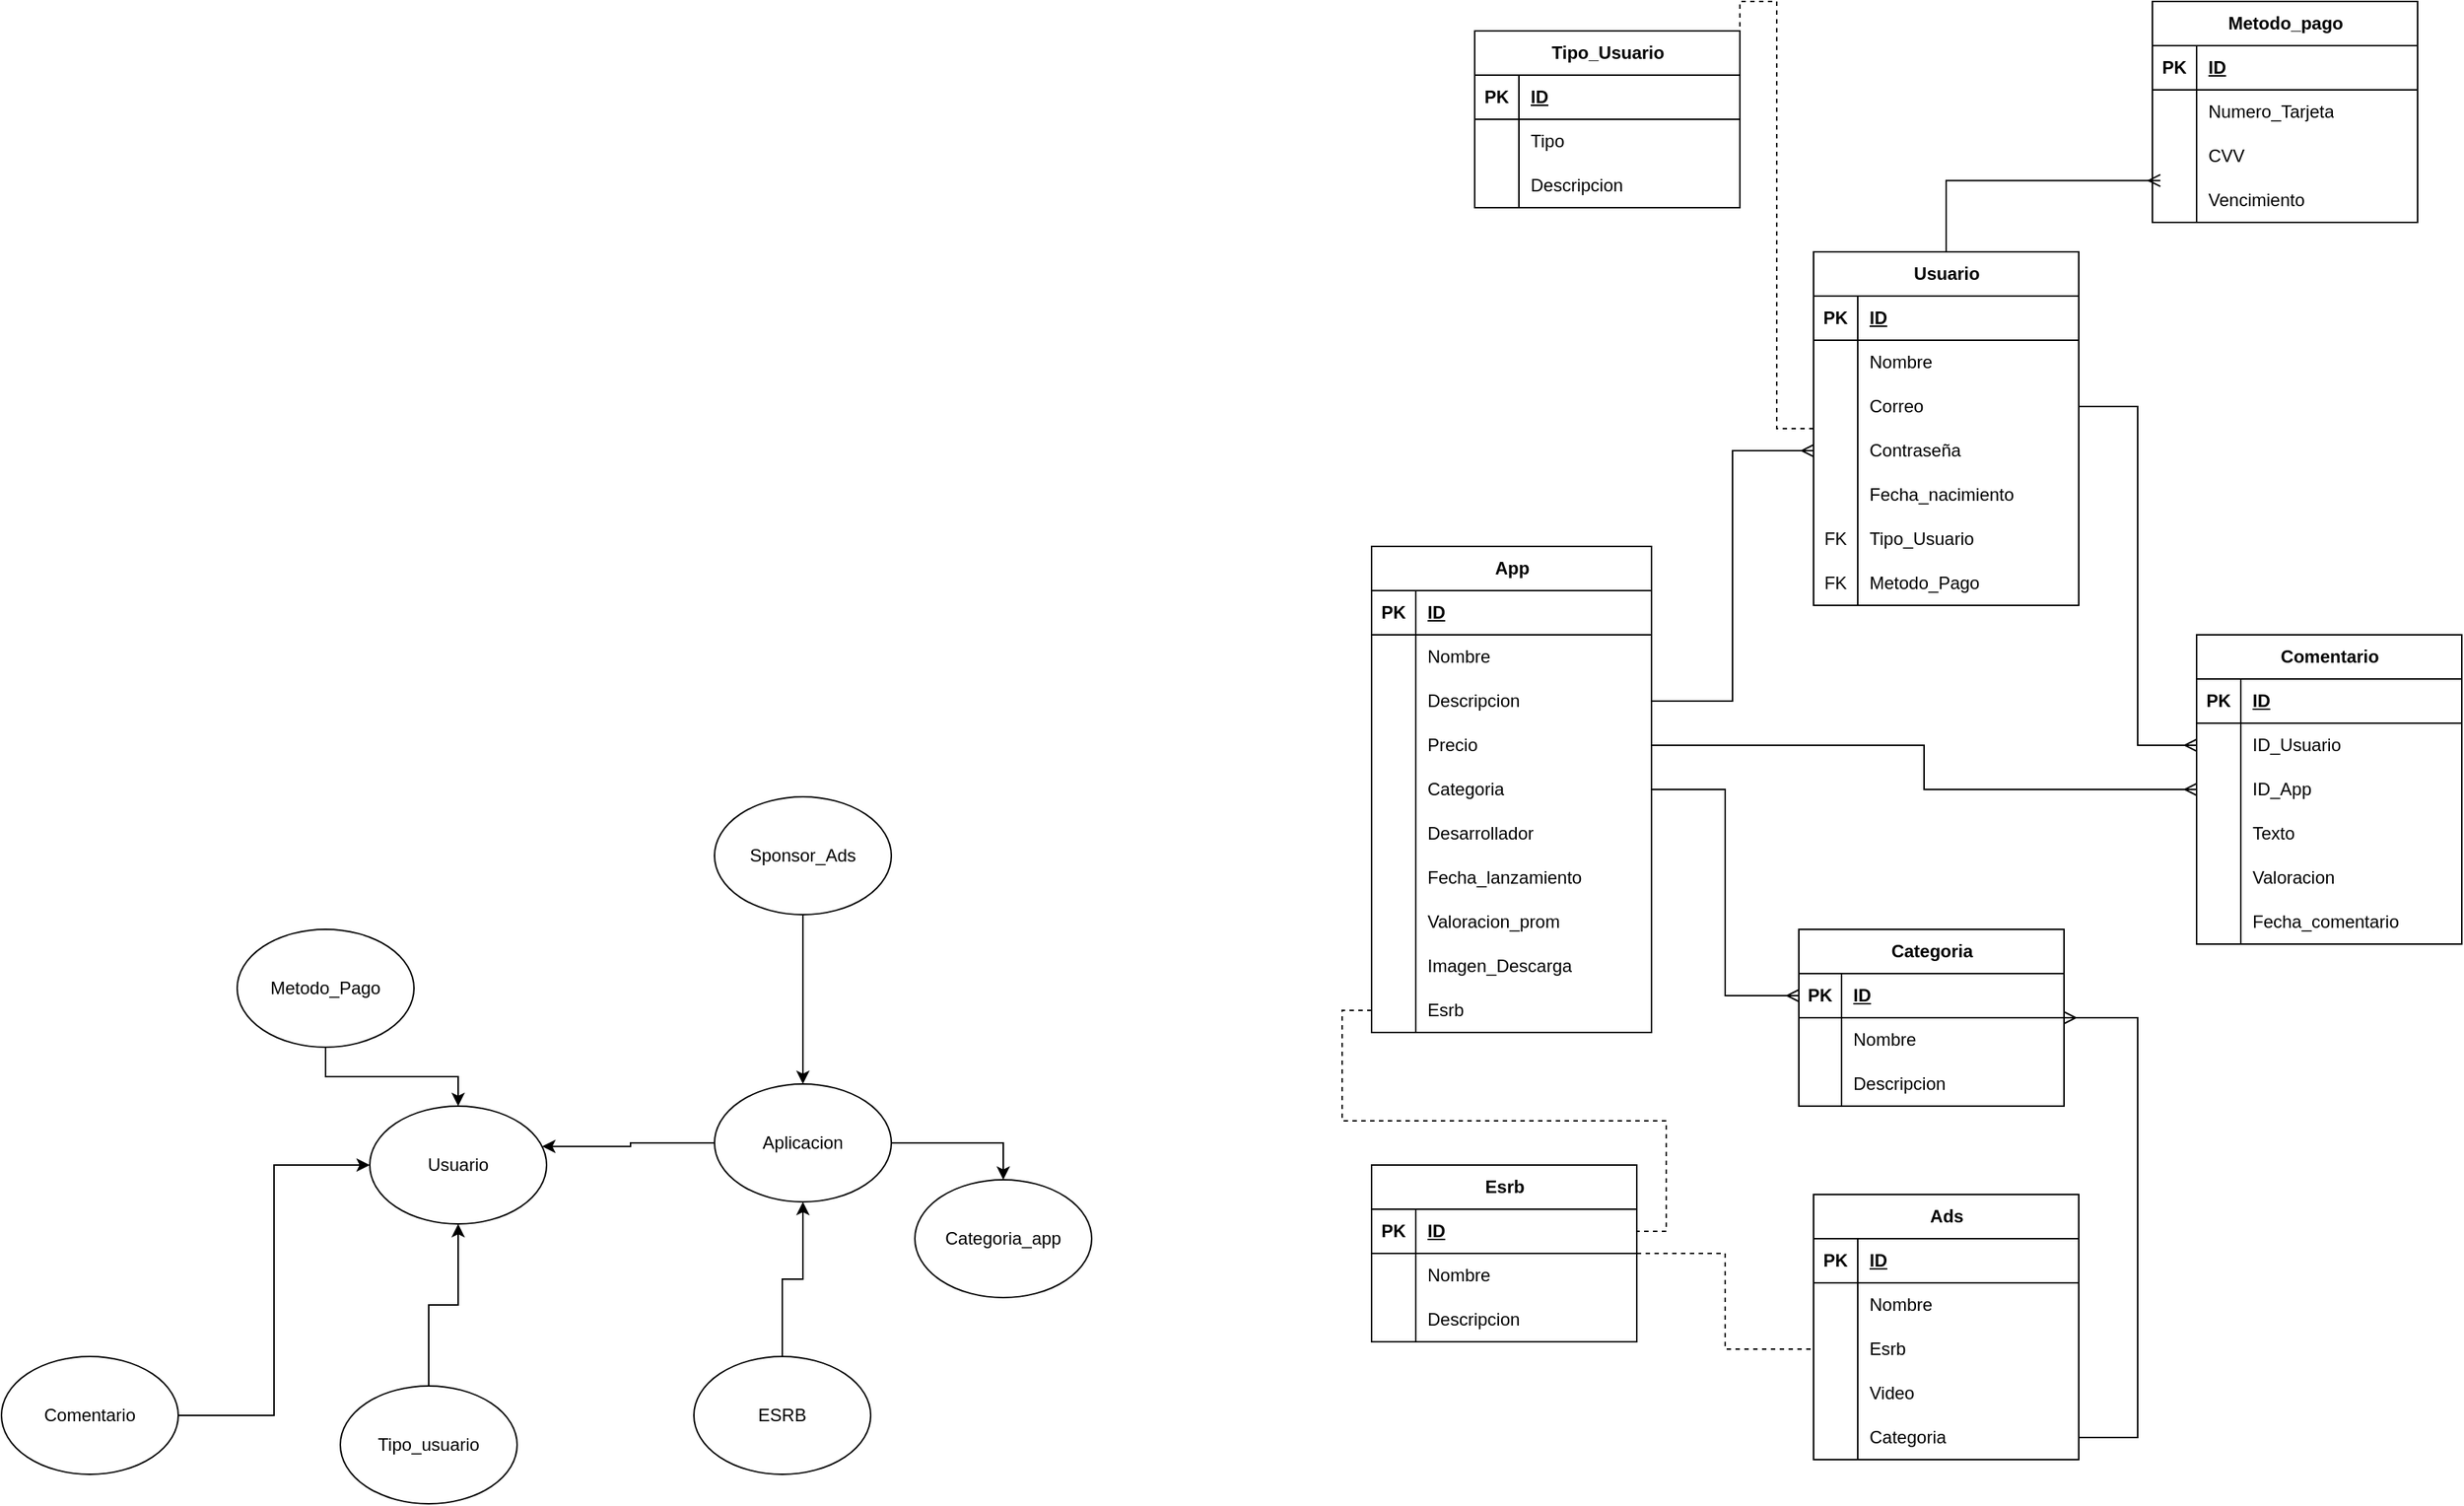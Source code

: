 <mxfile version="24.2.2" type="github">
  <diagram name="Página-1" id="3CISv_pW3vBZ53ylFXfm">
    <mxGraphModel dx="2098" dy="1953" grid="1" gridSize="10" guides="1" tooltips="1" connect="1" arrows="1" fold="1" page="1" pageScale="1" pageWidth="827" pageHeight="1169" math="0" shadow="0">
      <root>
        <mxCell id="0" />
        <mxCell id="1" parent="0" />
        <mxCell id="3oXP0uqj8dlofh8PmDxL-1" value="Usuario" style="ellipse;whiteSpace=wrap;html=1;" parent="1" vertex="1">
          <mxGeometry x="180" y="560" width="120" height="80" as="geometry" />
        </mxCell>
        <mxCell id="1IwitGlx_yX3qTcYp8Sl-269" style="edgeStyle=orthogonalEdgeStyle;rounded=0;orthogonalLoop=1;jettySize=auto;html=1;entryX=0.5;entryY=0;entryDx=0;entryDy=0;" edge="1" parent="1" source="3oXP0uqj8dlofh8PmDxL-2" target="3oXP0uqj8dlofh8PmDxL-4">
          <mxGeometry relative="1" as="geometry" />
        </mxCell>
        <mxCell id="3oXP0uqj8dlofh8PmDxL-2" value="Aplicacion" style="ellipse;whiteSpace=wrap;html=1;" parent="1" vertex="1">
          <mxGeometry x="414" y="545" width="120" height="80" as="geometry" />
        </mxCell>
        <mxCell id="3oXP0uqj8dlofh8PmDxL-4" value="Categoria_app" style="ellipse;whiteSpace=wrap;html=1;" parent="1" vertex="1">
          <mxGeometry x="550" y="610" width="120" height="80" as="geometry" />
        </mxCell>
        <mxCell id="1IwitGlx_yX3qTcYp8Sl-268" style="edgeStyle=orthogonalEdgeStyle;rounded=0;orthogonalLoop=1;jettySize=auto;html=1;entryX=0.5;entryY=1;entryDx=0;entryDy=0;" edge="1" parent="1" source="3oXP0uqj8dlofh8PmDxL-5" target="3oXP0uqj8dlofh8PmDxL-1">
          <mxGeometry relative="1" as="geometry" />
        </mxCell>
        <mxCell id="3oXP0uqj8dlofh8PmDxL-5" value="Tipo_usuario" style="ellipse;whiteSpace=wrap;html=1;" parent="1" vertex="1">
          <mxGeometry x="160" y="750" width="120" height="80" as="geometry" />
        </mxCell>
        <mxCell id="1IwitGlx_yX3qTcYp8Sl-272" style="edgeStyle=orthogonalEdgeStyle;rounded=0;orthogonalLoop=1;jettySize=auto;html=1;entryX=0;entryY=0.5;entryDx=0;entryDy=0;" edge="1" parent="1" source="3oXP0uqj8dlofh8PmDxL-6" target="3oXP0uqj8dlofh8PmDxL-1">
          <mxGeometry relative="1" as="geometry" />
        </mxCell>
        <mxCell id="3oXP0uqj8dlofh8PmDxL-6" value="Comentario" style="ellipse;whiteSpace=wrap;html=1;" parent="1" vertex="1">
          <mxGeometry x="-70" y="730" width="120" height="80" as="geometry" />
        </mxCell>
        <mxCell id="1IwitGlx_yX3qTcYp8Sl-271" style="edgeStyle=orthogonalEdgeStyle;rounded=0;orthogonalLoop=1;jettySize=auto;html=1;entryX=0.5;entryY=0;entryDx=0;entryDy=0;" edge="1" parent="1" source="3oXP0uqj8dlofh8PmDxL-7" target="3oXP0uqj8dlofh8PmDxL-1">
          <mxGeometry relative="1" as="geometry" />
        </mxCell>
        <mxCell id="3oXP0uqj8dlofh8PmDxL-7" value="Metodo_Pago" style="ellipse;whiteSpace=wrap;html=1;" parent="1" vertex="1">
          <mxGeometry x="90" y="440" width="120" height="80" as="geometry" />
        </mxCell>
        <mxCell id="1IwitGlx_yX3qTcYp8Sl-273" style="edgeStyle=orthogonalEdgeStyle;rounded=0;orthogonalLoop=1;jettySize=auto;html=1;" edge="1" parent="1" source="3oXP0uqj8dlofh8PmDxL-8" target="3oXP0uqj8dlofh8PmDxL-2">
          <mxGeometry relative="1" as="geometry" />
        </mxCell>
        <mxCell id="3oXP0uqj8dlofh8PmDxL-8" value="ESRB" style="ellipse;whiteSpace=wrap;html=1;" parent="1" vertex="1">
          <mxGeometry x="400" y="730" width="120" height="80" as="geometry" />
        </mxCell>
        <mxCell id="1IwitGlx_yX3qTcYp8Sl-274" style="edgeStyle=orthogonalEdgeStyle;rounded=0;orthogonalLoop=1;jettySize=auto;html=1;entryX=0.5;entryY=0;entryDx=0;entryDy=0;" edge="1" parent="1" source="3oXP0uqj8dlofh8PmDxL-10" target="3oXP0uqj8dlofh8PmDxL-2">
          <mxGeometry relative="1" as="geometry" />
        </mxCell>
        <mxCell id="3oXP0uqj8dlofh8PmDxL-10" value="Sponsor_Ads" style="ellipse;whiteSpace=wrap;html=1;" parent="1" vertex="1">
          <mxGeometry x="414" y="350" width="120" height="80" as="geometry" />
        </mxCell>
        <mxCell id="1IwitGlx_yX3qTcYp8Sl-128" value="App" style="shape=table;startSize=30;container=1;collapsible=1;childLayout=tableLayout;fixedRows=1;rowLines=0;fontStyle=1;align=center;resizeLast=1;html=1;" vertex="1" parent="1">
          <mxGeometry x="860" y="180" width="190" height="330" as="geometry" />
        </mxCell>
        <mxCell id="1IwitGlx_yX3qTcYp8Sl-129" value="" style="shape=tableRow;horizontal=0;startSize=0;swimlaneHead=0;swimlaneBody=0;fillColor=none;collapsible=0;dropTarget=0;points=[[0,0.5],[1,0.5]];portConstraint=eastwest;top=0;left=0;right=0;bottom=1;" vertex="1" parent="1IwitGlx_yX3qTcYp8Sl-128">
          <mxGeometry y="30" width="190" height="30" as="geometry" />
        </mxCell>
        <mxCell id="1IwitGlx_yX3qTcYp8Sl-130" value="PK" style="shape=partialRectangle;connectable=0;fillColor=none;top=0;left=0;bottom=0;right=0;fontStyle=1;overflow=hidden;whiteSpace=wrap;html=1;" vertex="1" parent="1IwitGlx_yX3qTcYp8Sl-129">
          <mxGeometry width="30" height="30" as="geometry">
            <mxRectangle width="30" height="30" as="alternateBounds" />
          </mxGeometry>
        </mxCell>
        <mxCell id="1IwitGlx_yX3qTcYp8Sl-131" value="ID" style="shape=partialRectangle;connectable=0;fillColor=none;top=0;left=0;bottom=0;right=0;align=left;spacingLeft=6;fontStyle=5;overflow=hidden;whiteSpace=wrap;html=1;" vertex="1" parent="1IwitGlx_yX3qTcYp8Sl-129">
          <mxGeometry x="30" width="160" height="30" as="geometry">
            <mxRectangle width="160" height="30" as="alternateBounds" />
          </mxGeometry>
        </mxCell>
        <mxCell id="1IwitGlx_yX3qTcYp8Sl-132" value="" style="shape=tableRow;horizontal=0;startSize=0;swimlaneHead=0;swimlaneBody=0;fillColor=none;collapsible=0;dropTarget=0;points=[[0,0.5],[1,0.5]];portConstraint=eastwest;top=0;left=0;right=0;bottom=0;" vertex="1" parent="1IwitGlx_yX3qTcYp8Sl-128">
          <mxGeometry y="60" width="190" height="30" as="geometry" />
        </mxCell>
        <mxCell id="1IwitGlx_yX3qTcYp8Sl-133" value="" style="shape=partialRectangle;connectable=0;fillColor=none;top=0;left=0;bottom=0;right=0;editable=1;overflow=hidden;whiteSpace=wrap;html=1;" vertex="1" parent="1IwitGlx_yX3qTcYp8Sl-132">
          <mxGeometry width="30" height="30" as="geometry">
            <mxRectangle width="30" height="30" as="alternateBounds" />
          </mxGeometry>
        </mxCell>
        <mxCell id="1IwitGlx_yX3qTcYp8Sl-134" value="Nombre" style="shape=partialRectangle;connectable=0;fillColor=none;top=0;left=0;bottom=0;right=0;align=left;spacingLeft=6;overflow=hidden;whiteSpace=wrap;html=1;" vertex="1" parent="1IwitGlx_yX3qTcYp8Sl-132">
          <mxGeometry x="30" width="160" height="30" as="geometry">
            <mxRectangle width="160" height="30" as="alternateBounds" />
          </mxGeometry>
        </mxCell>
        <mxCell id="1IwitGlx_yX3qTcYp8Sl-135" value="" style="shape=tableRow;horizontal=0;startSize=0;swimlaneHead=0;swimlaneBody=0;fillColor=none;collapsible=0;dropTarget=0;points=[[0,0.5],[1,0.5]];portConstraint=eastwest;top=0;left=0;right=0;bottom=0;" vertex="1" parent="1IwitGlx_yX3qTcYp8Sl-128">
          <mxGeometry y="90" width="190" height="30" as="geometry" />
        </mxCell>
        <mxCell id="1IwitGlx_yX3qTcYp8Sl-136" value="" style="shape=partialRectangle;connectable=0;fillColor=none;top=0;left=0;bottom=0;right=0;editable=1;overflow=hidden;whiteSpace=wrap;html=1;" vertex="1" parent="1IwitGlx_yX3qTcYp8Sl-135">
          <mxGeometry width="30" height="30" as="geometry">
            <mxRectangle width="30" height="30" as="alternateBounds" />
          </mxGeometry>
        </mxCell>
        <mxCell id="1IwitGlx_yX3qTcYp8Sl-137" value="Descripcion" style="shape=partialRectangle;connectable=0;fillColor=none;top=0;left=0;bottom=0;right=0;align=left;spacingLeft=6;overflow=hidden;whiteSpace=wrap;html=1;" vertex="1" parent="1IwitGlx_yX3qTcYp8Sl-135">
          <mxGeometry x="30" width="160" height="30" as="geometry">
            <mxRectangle width="160" height="30" as="alternateBounds" />
          </mxGeometry>
        </mxCell>
        <mxCell id="1IwitGlx_yX3qTcYp8Sl-138" value="" style="shape=tableRow;horizontal=0;startSize=0;swimlaneHead=0;swimlaneBody=0;fillColor=none;collapsible=0;dropTarget=0;points=[[0,0.5],[1,0.5]];portConstraint=eastwest;top=0;left=0;right=0;bottom=0;" vertex="1" parent="1IwitGlx_yX3qTcYp8Sl-128">
          <mxGeometry y="120" width="190" height="30" as="geometry" />
        </mxCell>
        <mxCell id="1IwitGlx_yX3qTcYp8Sl-139" value="" style="shape=partialRectangle;connectable=0;fillColor=none;top=0;left=0;bottom=0;right=0;editable=1;overflow=hidden;whiteSpace=wrap;html=1;" vertex="1" parent="1IwitGlx_yX3qTcYp8Sl-138">
          <mxGeometry width="30" height="30" as="geometry">
            <mxRectangle width="30" height="30" as="alternateBounds" />
          </mxGeometry>
        </mxCell>
        <mxCell id="1IwitGlx_yX3qTcYp8Sl-140" value="Precio" style="shape=partialRectangle;connectable=0;fillColor=none;top=0;left=0;bottom=0;right=0;align=left;spacingLeft=6;overflow=hidden;whiteSpace=wrap;html=1;" vertex="1" parent="1IwitGlx_yX3qTcYp8Sl-138">
          <mxGeometry x="30" width="160" height="30" as="geometry">
            <mxRectangle width="160" height="30" as="alternateBounds" />
          </mxGeometry>
        </mxCell>
        <mxCell id="1IwitGlx_yX3qTcYp8Sl-141" style="shape=tableRow;horizontal=0;startSize=0;swimlaneHead=0;swimlaneBody=0;fillColor=none;collapsible=0;dropTarget=0;points=[[0,0.5],[1,0.5]];portConstraint=eastwest;top=0;left=0;right=0;bottom=0;" vertex="1" parent="1IwitGlx_yX3qTcYp8Sl-128">
          <mxGeometry y="150" width="190" height="30" as="geometry" />
        </mxCell>
        <mxCell id="1IwitGlx_yX3qTcYp8Sl-142" style="shape=partialRectangle;connectable=0;fillColor=none;top=0;left=0;bottom=0;right=0;editable=1;overflow=hidden;whiteSpace=wrap;html=1;" vertex="1" parent="1IwitGlx_yX3qTcYp8Sl-141">
          <mxGeometry width="30" height="30" as="geometry">
            <mxRectangle width="30" height="30" as="alternateBounds" />
          </mxGeometry>
        </mxCell>
        <mxCell id="1IwitGlx_yX3qTcYp8Sl-143" value="Categoria" style="shape=partialRectangle;connectable=0;fillColor=none;top=0;left=0;bottom=0;right=0;align=left;spacingLeft=6;overflow=hidden;whiteSpace=wrap;html=1;" vertex="1" parent="1IwitGlx_yX3qTcYp8Sl-141">
          <mxGeometry x="30" width="160" height="30" as="geometry">
            <mxRectangle width="160" height="30" as="alternateBounds" />
          </mxGeometry>
        </mxCell>
        <mxCell id="1IwitGlx_yX3qTcYp8Sl-144" style="shape=tableRow;horizontal=0;startSize=0;swimlaneHead=0;swimlaneBody=0;fillColor=none;collapsible=0;dropTarget=0;points=[[0,0.5],[1,0.5]];portConstraint=eastwest;top=0;left=0;right=0;bottom=0;" vertex="1" parent="1IwitGlx_yX3qTcYp8Sl-128">
          <mxGeometry y="180" width="190" height="30" as="geometry" />
        </mxCell>
        <mxCell id="1IwitGlx_yX3qTcYp8Sl-145" style="shape=partialRectangle;connectable=0;fillColor=none;top=0;left=0;bottom=0;right=0;editable=1;overflow=hidden;whiteSpace=wrap;html=1;" vertex="1" parent="1IwitGlx_yX3qTcYp8Sl-144">
          <mxGeometry width="30" height="30" as="geometry">
            <mxRectangle width="30" height="30" as="alternateBounds" />
          </mxGeometry>
        </mxCell>
        <mxCell id="1IwitGlx_yX3qTcYp8Sl-146" value="Desarrollador" style="shape=partialRectangle;connectable=0;fillColor=none;top=0;left=0;bottom=0;right=0;align=left;spacingLeft=6;overflow=hidden;whiteSpace=wrap;html=1;" vertex="1" parent="1IwitGlx_yX3qTcYp8Sl-144">
          <mxGeometry x="30" width="160" height="30" as="geometry">
            <mxRectangle width="160" height="30" as="alternateBounds" />
          </mxGeometry>
        </mxCell>
        <mxCell id="1IwitGlx_yX3qTcYp8Sl-147" style="shape=tableRow;horizontal=0;startSize=0;swimlaneHead=0;swimlaneBody=0;fillColor=none;collapsible=0;dropTarget=0;points=[[0,0.5],[1,0.5]];portConstraint=eastwest;top=0;left=0;right=0;bottom=0;" vertex="1" parent="1IwitGlx_yX3qTcYp8Sl-128">
          <mxGeometry y="210" width="190" height="30" as="geometry" />
        </mxCell>
        <mxCell id="1IwitGlx_yX3qTcYp8Sl-148" style="shape=partialRectangle;connectable=0;fillColor=none;top=0;left=0;bottom=0;right=0;editable=1;overflow=hidden;whiteSpace=wrap;html=1;" vertex="1" parent="1IwitGlx_yX3qTcYp8Sl-147">
          <mxGeometry width="30" height="30" as="geometry">
            <mxRectangle width="30" height="30" as="alternateBounds" />
          </mxGeometry>
        </mxCell>
        <mxCell id="1IwitGlx_yX3qTcYp8Sl-149" value="Fecha_lanzamiento" style="shape=partialRectangle;connectable=0;fillColor=none;top=0;left=0;bottom=0;right=0;align=left;spacingLeft=6;overflow=hidden;whiteSpace=wrap;html=1;" vertex="1" parent="1IwitGlx_yX3qTcYp8Sl-147">
          <mxGeometry x="30" width="160" height="30" as="geometry">
            <mxRectangle width="160" height="30" as="alternateBounds" />
          </mxGeometry>
        </mxCell>
        <mxCell id="1IwitGlx_yX3qTcYp8Sl-150" style="shape=tableRow;horizontal=0;startSize=0;swimlaneHead=0;swimlaneBody=0;fillColor=none;collapsible=0;dropTarget=0;points=[[0,0.5],[1,0.5]];portConstraint=eastwest;top=0;left=0;right=0;bottom=0;" vertex="1" parent="1IwitGlx_yX3qTcYp8Sl-128">
          <mxGeometry y="240" width="190" height="30" as="geometry" />
        </mxCell>
        <mxCell id="1IwitGlx_yX3qTcYp8Sl-151" style="shape=partialRectangle;connectable=0;fillColor=none;top=0;left=0;bottom=0;right=0;editable=1;overflow=hidden;whiteSpace=wrap;html=1;" vertex="1" parent="1IwitGlx_yX3qTcYp8Sl-150">
          <mxGeometry width="30" height="30" as="geometry">
            <mxRectangle width="30" height="30" as="alternateBounds" />
          </mxGeometry>
        </mxCell>
        <mxCell id="1IwitGlx_yX3qTcYp8Sl-152" value="Valoracion_prom" style="shape=partialRectangle;connectable=0;fillColor=none;top=0;left=0;bottom=0;right=0;align=left;spacingLeft=6;overflow=hidden;whiteSpace=wrap;html=1;" vertex="1" parent="1IwitGlx_yX3qTcYp8Sl-150">
          <mxGeometry x="30" width="160" height="30" as="geometry">
            <mxRectangle width="160" height="30" as="alternateBounds" />
          </mxGeometry>
        </mxCell>
        <mxCell id="1IwitGlx_yX3qTcYp8Sl-153" style="shape=tableRow;horizontal=0;startSize=0;swimlaneHead=0;swimlaneBody=0;fillColor=none;collapsible=0;dropTarget=0;points=[[0,0.5],[1,0.5]];portConstraint=eastwest;top=0;left=0;right=0;bottom=0;" vertex="1" parent="1IwitGlx_yX3qTcYp8Sl-128">
          <mxGeometry y="270" width="190" height="30" as="geometry" />
        </mxCell>
        <mxCell id="1IwitGlx_yX3qTcYp8Sl-154" style="shape=partialRectangle;connectable=0;fillColor=none;top=0;left=0;bottom=0;right=0;editable=1;overflow=hidden;whiteSpace=wrap;html=1;" vertex="1" parent="1IwitGlx_yX3qTcYp8Sl-153">
          <mxGeometry width="30" height="30" as="geometry">
            <mxRectangle width="30" height="30" as="alternateBounds" />
          </mxGeometry>
        </mxCell>
        <mxCell id="1IwitGlx_yX3qTcYp8Sl-155" value="Imagen_Descarga" style="shape=partialRectangle;connectable=0;fillColor=none;top=0;left=0;bottom=0;right=0;align=left;spacingLeft=6;overflow=hidden;whiteSpace=wrap;html=1;" vertex="1" parent="1IwitGlx_yX3qTcYp8Sl-153">
          <mxGeometry x="30" width="160" height="30" as="geometry">
            <mxRectangle width="160" height="30" as="alternateBounds" />
          </mxGeometry>
        </mxCell>
        <mxCell id="1IwitGlx_yX3qTcYp8Sl-156" style="shape=tableRow;horizontal=0;startSize=0;swimlaneHead=0;swimlaneBody=0;fillColor=none;collapsible=0;dropTarget=0;points=[[0,0.5],[1,0.5]];portConstraint=eastwest;top=0;left=0;right=0;bottom=0;" vertex="1" parent="1IwitGlx_yX3qTcYp8Sl-128">
          <mxGeometry y="300" width="190" height="30" as="geometry" />
        </mxCell>
        <mxCell id="1IwitGlx_yX3qTcYp8Sl-157" style="shape=partialRectangle;connectable=0;fillColor=none;top=0;left=0;bottom=0;right=0;editable=1;overflow=hidden;whiteSpace=wrap;html=1;" vertex="1" parent="1IwitGlx_yX3qTcYp8Sl-156">
          <mxGeometry width="30" height="30" as="geometry">
            <mxRectangle width="30" height="30" as="alternateBounds" />
          </mxGeometry>
        </mxCell>
        <mxCell id="1IwitGlx_yX3qTcYp8Sl-158" value="Esrb" style="shape=partialRectangle;connectable=0;fillColor=none;top=0;left=0;bottom=0;right=0;align=left;spacingLeft=6;overflow=hidden;whiteSpace=wrap;html=1;" vertex="1" parent="1IwitGlx_yX3qTcYp8Sl-156">
          <mxGeometry x="30" width="160" height="30" as="geometry">
            <mxRectangle width="160" height="30" as="alternateBounds" />
          </mxGeometry>
        </mxCell>
        <mxCell id="1IwitGlx_yX3qTcYp8Sl-159" style="edgeStyle=orthogonalEdgeStyle;rounded=0;orthogonalLoop=1;jettySize=auto;html=1;entryX=1;entryY=0;entryDx=0;entryDy=0;endArrow=none;endFill=0;dashed=1;" edge="1" parent="1" source="1IwitGlx_yX3qTcYp8Sl-160" target="1IwitGlx_yX3qTcYp8Sl-236">
          <mxGeometry relative="1" as="geometry" />
        </mxCell>
        <mxCell id="1IwitGlx_yX3qTcYp8Sl-160" value="Usuario" style="shape=table;startSize=30;container=1;collapsible=1;childLayout=tableLayout;fixedRows=1;rowLines=0;fontStyle=1;align=center;resizeLast=1;html=1;" vertex="1" parent="1">
          <mxGeometry x="1160" y="-20" width="180" height="240" as="geometry" />
        </mxCell>
        <mxCell id="1IwitGlx_yX3qTcYp8Sl-161" value="" style="shape=tableRow;horizontal=0;startSize=0;swimlaneHead=0;swimlaneBody=0;fillColor=none;collapsible=0;dropTarget=0;points=[[0,0.5],[1,0.5]];portConstraint=eastwest;top=0;left=0;right=0;bottom=1;" vertex="1" parent="1IwitGlx_yX3qTcYp8Sl-160">
          <mxGeometry y="30" width="180" height="30" as="geometry" />
        </mxCell>
        <mxCell id="1IwitGlx_yX3qTcYp8Sl-162" value="PK" style="shape=partialRectangle;connectable=0;fillColor=none;top=0;left=0;bottom=0;right=0;fontStyle=1;overflow=hidden;whiteSpace=wrap;html=1;" vertex="1" parent="1IwitGlx_yX3qTcYp8Sl-161">
          <mxGeometry width="30" height="30" as="geometry">
            <mxRectangle width="30" height="30" as="alternateBounds" />
          </mxGeometry>
        </mxCell>
        <mxCell id="1IwitGlx_yX3qTcYp8Sl-163" value="ID" style="shape=partialRectangle;connectable=0;fillColor=none;top=0;left=0;bottom=0;right=0;align=left;spacingLeft=6;fontStyle=5;overflow=hidden;whiteSpace=wrap;html=1;" vertex="1" parent="1IwitGlx_yX3qTcYp8Sl-161">
          <mxGeometry x="30" width="150" height="30" as="geometry">
            <mxRectangle width="150" height="30" as="alternateBounds" />
          </mxGeometry>
        </mxCell>
        <mxCell id="1IwitGlx_yX3qTcYp8Sl-164" value="" style="shape=tableRow;horizontal=0;startSize=0;swimlaneHead=0;swimlaneBody=0;fillColor=none;collapsible=0;dropTarget=0;points=[[0,0.5],[1,0.5]];portConstraint=eastwest;top=0;left=0;right=0;bottom=0;" vertex="1" parent="1IwitGlx_yX3qTcYp8Sl-160">
          <mxGeometry y="60" width="180" height="30" as="geometry" />
        </mxCell>
        <mxCell id="1IwitGlx_yX3qTcYp8Sl-165" value="" style="shape=partialRectangle;connectable=0;fillColor=none;top=0;left=0;bottom=0;right=0;editable=1;overflow=hidden;whiteSpace=wrap;html=1;" vertex="1" parent="1IwitGlx_yX3qTcYp8Sl-164">
          <mxGeometry width="30" height="30" as="geometry">
            <mxRectangle width="30" height="30" as="alternateBounds" />
          </mxGeometry>
        </mxCell>
        <mxCell id="1IwitGlx_yX3qTcYp8Sl-166" value="Nombre" style="shape=partialRectangle;connectable=0;fillColor=none;top=0;left=0;bottom=0;right=0;align=left;spacingLeft=6;overflow=hidden;whiteSpace=wrap;html=1;" vertex="1" parent="1IwitGlx_yX3qTcYp8Sl-164">
          <mxGeometry x="30" width="150" height="30" as="geometry">
            <mxRectangle width="150" height="30" as="alternateBounds" />
          </mxGeometry>
        </mxCell>
        <mxCell id="1IwitGlx_yX3qTcYp8Sl-167" value="" style="shape=tableRow;horizontal=0;startSize=0;swimlaneHead=0;swimlaneBody=0;fillColor=none;collapsible=0;dropTarget=0;points=[[0,0.5],[1,0.5]];portConstraint=eastwest;top=0;left=0;right=0;bottom=0;" vertex="1" parent="1IwitGlx_yX3qTcYp8Sl-160">
          <mxGeometry y="90" width="180" height="30" as="geometry" />
        </mxCell>
        <mxCell id="1IwitGlx_yX3qTcYp8Sl-168" value="" style="shape=partialRectangle;connectable=0;fillColor=none;top=0;left=0;bottom=0;right=0;editable=1;overflow=hidden;whiteSpace=wrap;html=1;" vertex="1" parent="1IwitGlx_yX3qTcYp8Sl-167">
          <mxGeometry width="30" height="30" as="geometry">
            <mxRectangle width="30" height="30" as="alternateBounds" />
          </mxGeometry>
        </mxCell>
        <mxCell id="1IwitGlx_yX3qTcYp8Sl-169" value="Correo" style="shape=partialRectangle;connectable=0;fillColor=none;top=0;left=0;bottom=0;right=0;align=left;spacingLeft=6;overflow=hidden;whiteSpace=wrap;html=1;" vertex="1" parent="1IwitGlx_yX3qTcYp8Sl-167">
          <mxGeometry x="30" width="150" height="30" as="geometry">
            <mxRectangle width="150" height="30" as="alternateBounds" />
          </mxGeometry>
        </mxCell>
        <mxCell id="1IwitGlx_yX3qTcYp8Sl-170" value="" style="shape=tableRow;horizontal=0;startSize=0;swimlaneHead=0;swimlaneBody=0;fillColor=none;collapsible=0;dropTarget=0;points=[[0,0.5],[1,0.5]];portConstraint=eastwest;top=0;left=0;right=0;bottom=0;" vertex="1" parent="1IwitGlx_yX3qTcYp8Sl-160">
          <mxGeometry y="120" width="180" height="30" as="geometry" />
        </mxCell>
        <mxCell id="1IwitGlx_yX3qTcYp8Sl-171" value="" style="shape=partialRectangle;connectable=0;fillColor=none;top=0;left=0;bottom=0;right=0;editable=1;overflow=hidden;whiteSpace=wrap;html=1;" vertex="1" parent="1IwitGlx_yX3qTcYp8Sl-170">
          <mxGeometry width="30" height="30" as="geometry">
            <mxRectangle width="30" height="30" as="alternateBounds" />
          </mxGeometry>
        </mxCell>
        <mxCell id="1IwitGlx_yX3qTcYp8Sl-172" value="Contraseña" style="shape=partialRectangle;connectable=0;fillColor=none;top=0;left=0;bottom=0;right=0;align=left;spacingLeft=6;overflow=hidden;whiteSpace=wrap;html=1;" vertex="1" parent="1IwitGlx_yX3qTcYp8Sl-170">
          <mxGeometry x="30" width="150" height="30" as="geometry">
            <mxRectangle width="150" height="30" as="alternateBounds" />
          </mxGeometry>
        </mxCell>
        <mxCell id="1IwitGlx_yX3qTcYp8Sl-173" style="shape=tableRow;horizontal=0;startSize=0;swimlaneHead=0;swimlaneBody=0;fillColor=none;collapsible=0;dropTarget=0;points=[[0,0.5],[1,0.5]];portConstraint=eastwest;top=0;left=0;right=0;bottom=0;" vertex="1" parent="1IwitGlx_yX3qTcYp8Sl-160">
          <mxGeometry y="150" width="180" height="30" as="geometry" />
        </mxCell>
        <mxCell id="1IwitGlx_yX3qTcYp8Sl-174" style="shape=partialRectangle;connectable=0;fillColor=none;top=0;left=0;bottom=0;right=0;editable=1;overflow=hidden;whiteSpace=wrap;html=1;" vertex="1" parent="1IwitGlx_yX3qTcYp8Sl-173">
          <mxGeometry width="30" height="30" as="geometry">
            <mxRectangle width="30" height="30" as="alternateBounds" />
          </mxGeometry>
        </mxCell>
        <mxCell id="1IwitGlx_yX3qTcYp8Sl-175" value="Fecha_nacimiento" style="shape=partialRectangle;connectable=0;fillColor=none;top=0;left=0;bottom=0;right=0;align=left;spacingLeft=6;overflow=hidden;whiteSpace=wrap;html=1;" vertex="1" parent="1IwitGlx_yX3qTcYp8Sl-173">
          <mxGeometry x="30" width="150" height="30" as="geometry">
            <mxRectangle width="150" height="30" as="alternateBounds" />
          </mxGeometry>
        </mxCell>
        <mxCell id="1IwitGlx_yX3qTcYp8Sl-176" style="shape=tableRow;horizontal=0;startSize=0;swimlaneHead=0;swimlaneBody=0;fillColor=none;collapsible=0;dropTarget=0;points=[[0,0.5],[1,0.5]];portConstraint=eastwest;top=0;left=0;right=0;bottom=0;" vertex="1" parent="1IwitGlx_yX3qTcYp8Sl-160">
          <mxGeometry y="180" width="180" height="30" as="geometry" />
        </mxCell>
        <mxCell id="1IwitGlx_yX3qTcYp8Sl-177" value="FK" style="shape=partialRectangle;connectable=0;fillColor=none;top=0;left=0;bottom=0;right=0;editable=1;overflow=hidden;whiteSpace=wrap;html=1;" vertex="1" parent="1IwitGlx_yX3qTcYp8Sl-176">
          <mxGeometry width="30" height="30" as="geometry">
            <mxRectangle width="30" height="30" as="alternateBounds" />
          </mxGeometry>
        </mxCell>
        <mxCell id="1IwitGlx_yX3qTcYp8Sl-178" value="Tipo_Usuario" style="shape=partialRectangle;connectable=0;fillColor=none;top=0;left=0;bottom=0;right=0;align=left;spacingLeft=6;overflow=hidden;whiteSpace=wrap;html=1;" vertex="1" parent="1IwitGlx_yX3qTcYp8Sl-176">
          <mxGeometry x="30" width="150" height="30" as="geometry">
            <mxRectangle width="150" height="30" as="alternateBounds" />
          </mxGeometry>
        </mxCell>
        <mxCell id="1IwitGlx_yX3qTcYp8Sl-179" style="shape=tableRow;horizontal=0;startSize=0;swimlaneHead=0;swimlaneBody=0;fillColor=none;collapsible=0;dropTarget=0;points=[[0,0.5],[1,0.5]];portConstraint=eastwest;top=0;left=0;right=0;bottom=0;" vertex="1" parent="1IwitGlx_yX3qTcYp8Sl-160">
          <mxGeometry y="210" width="180" height="30" as="geometry" />
        </mxCell>
        <mxCell id="1IwitGlx_yX3qTcYp8Sl-180" value="FK" style="shape=partialRectangle;connectable=0;fillColor=none;top=0;left=0;bottom=0;right=0;editable=1;overflow=hidden;whiteSpace=wrap;html=1;" vertex="1" parent="1IwitGlx_yX3qTcYp8Sl-179">
          <mxGeometry width="30" height="30" as="geometry">
            <mxRectangle width="30" height="30" as="alternateBounds" />
          </mxGeometry>
        </mxCell>
        <mxCell id="1IwitGlx_yX3qTcYp8Sl-181" value="Metodo_Pago" style="shape=partialRectangle;connectable=0;fillColor=none;top=0;left=0;bottom=0;right=0;align=left;spacingLeft=6;overflow=hidden;whiteSpace=wrap;html=1;" vertex="1" parent="1IwitGlx_yX3qTcYp8Sl-179">
          <mxGeometry x="30" width="150" height="30" as="geometry">
            <mxRectangle width="150" height="30" as="alternateBounds" />
          </mxGeometry>
        </mxCell>
        <mxCell id="1IwitGlx_yX3qTcYp8Sl-182" value="Comentario" style="shape=table;startSize=30;container=1;collapsible=1;childLayout=tableLayout;fixedRows=1;rowLines=0;fontStyle=1;align=center;resizeLast=1;html=1;" vertex="1" parent="1">
          <mxGeometry x="1420" y="240" width="180" height="210" as="geometry" />
        </mxCell>
        <mxCell id="1IwitGlx_yX3qTcYp8Sl-183" value="" style="shape=tableRow;horizontal=0;startSize=0;swimlaneHead=0;swimlaneBody=0;fillColor=none;collapsible=0;dropTarget=0;points=[[0,0.5],[1,0.5]];portConstraint=eastwest;top=0;left=0;right=0;bottom=1;" vertex="1" parent="1IwitGlx_yX3qTcYp8Sl-182">
          <mxGeometry y="30" width="180" height="30" as="geometry" />
        </mxCell>
        <mxCell id="1IwitGlx_yX3qTcYp8Sl-184" value="PK" style="shape=partialRectangle;connectable=0;fillColor=none;top=0;left=0;bottom=0;right=0;fontStyle=1;overflow=hidden;whiteSpace=wrap;html=1;" vertex="1" parent="1IwitGlx_yX3qTcYp8Sl-183">
          <mxGeometry width="30" height="30" as="geometry">
            <mxRectangle width="30" height="30" as="alternateBounds" />
          </mxGeometry>
        </mxCell>
        <mxCell id="1IwitGlx_yX3qTcYp8Sl-185" value="ID" style="shape=partialRectangle;connectable=0;fillColor=none;top=0;left=0;bottom=0;right=0;align=left;spacingLeft=6;fontStyle=5;overflow=hidden;whiteSpace=wrap;html=1;" vertex="1" parent="1IwitGlx_yX3qTcYp8Sl-183">
          <mxGeometry x="30" width="150" height="30" as="geometry">
            <mxRectangle width="150" height="30" as="alternateBounds" />
          </mxGeometry>
        </mxCell>
        <mxCell id="1IwitGlx_yX3qTcYp8Sl-186" value="" style="shape=tableRow;horizontal=0;startSize=0;swimlaneHead=0;swimlaneBody=0;fillColor=none;collapsible=0;dropTarget=0;points=[[0,0.5],[1,0.5]];portConstraint=eastwest;top=0;left=0;right=0;bottom=0;" vertex="1" parent="1IwitGlx_yX3qTcYp8Sl-182">
          <mxGeometry y="60" width="180" height="30" as="geometry" />
        </mxCell>
        <mxCell id="1IwitGlx_yX3qTcYp8Sl-187" value="" style="shape=partialRectangle;connectable=0;fillColor=none;top=0;left=0;bottom=0;right=0;editable=1;overflow=hidden;whiteSpace=wrap;html=1;" vertex="1" parent="1IwitGlx_yX3qTcYp8Sl-186">
          <mxGeometry width="30" height="30" as="geometry">
            <mxRectangle width="30" height="30" as="alternateBounds" />
          </mxGeometry>
        </mxCell>
        <mxCell id="1IwitGlx_yX3qTcYp8Sl-188" value="ID_Usuario" style="shape=partialRectangle;connectable=0;fillColor=none;top=0;left=0;bottom=0;right=0;align=left;spacingLeft=6;overflow=hidden;whiteSpace=wrap;html=1;" vertex="1" parent="1IwitGlx_yX3qTcYp8Sl-186">
          <mxGeometry x="30" width="150" height="30" as="geometry">
            <mxRectangle width="150" height="30" as="alternateBounds" />
          </mxGeometry>
        </mxCell>
        <mxCell id="1IwitGlx_yX3qTcYp8Sl-189" value="" style="shape=tableRow;horizontal=0;startSize=0;swimlaneHead=0;swimlaneBody=0;fillColor=none;collapsible=0;dropTarget=0;points=[[0,0.5],[1,0.5]];portConstraint=eastwest;top=0;left=0;right=0;bottom=0;" vertex="1" parent="1IwitGlx_yX3qTcYp8Sl-182">
          <mxGeometry y="90" width="180" height="30" as="geometry" />
        </mxCell>
        <mxCell id="1IwitGlx_yX3qTcYp8Sl-190" value="" style="shape=partialRectangle;connectable=0;fillColor=none;top=0;left=0;bottom=0;right=0;editable=1;overflow=hidden;whiteSpace=wrap;html=1;" vertex="1" parent="1IwitGlx_yX3qTcYp8Sl-189">
          <mxGeometry width="30" height="30" as="geometry">
            <mxRectangle width="30" height="30" as="alternateBounds" />
          </mxGeometry>
        </mxCell>
        <mxCell id="1IwitGlx_yX3qTcYp8Sl-191" value="ID_App" style="shape=partialRectangle;connectable=0;fillColor=none;top=0;left=0;bottom=0;right=0;align=left;spacingLeft=6;overflow=hidden;whiteSpace=wrap;html=1;" vertex="1" parent="1IwitGlx_yX3qTcYp8Sl-189">
          <mxGeometry x="30" width="150" height="30" as="geometry">
            <mxRectangle width="150" height="30" as="alternateBounds" />
          </mxGeometry>
        </mxCell>
        <mxCell id="1IwitGlx_yX3qTcYp8Sl-192" value="" style="shape=tableRow;horizontal=0;startSize=0;swimlaneHead=0;swimlaneBody=0;fillColor=none;collapsible=0;dropTarget=0;points=[[0,0.5],[1,0.5]];portConstraint=eastwest;top=0;left=0;right=0;bottom=0;" vertex="1" parent="1IwitGlx_yX3qTcYp8Sl-182">
          <mxGeometry y="120" width="180" height="30" as="geometry" />
        </mxCell>
        <mxCell id="1IwitGlx_yX3qTcYp8Sl-193" value="" style="shape=partialRectangle;connectable=0;fillColor=none;top=0;left=0;bottom=0;right=0;editable=1;overflow=hidden;whiteSpace=wrap;html=1;" vertex="1" parent="1IwitGlx_yX3qTcYp8Sl-192">
          <mxGeometry width="30" height="30" as="geometry">
            <mxRectangle width="30" height="30" as="alternateBounds" />
          </mxGeometry>
        </mxCell>
        <mxCell id="1IwitGlx_yX3qTcYp8Sl-194" value="Texto" style="shape=partialRectangle;connectable=0;fillColor=none;top=0;left=0;bottom=0;right=0;align=left;spacingLeft=6;overflow=hidden;whiteSpace=wrap;html=1;" vertex="1" parent="1IwitGlx_yX3qTcYp8Sl-192">
          <mxGeometry x="30" width="150" height="30" as="geometry">
            <mxRectangle width="150" height="30" as="alternateBounds" />
          </mxGeometry>
        </mxCell>
        <mxCell id="1IwitGlx_yX3qTcYp8Sl-195" style="shape=tableRow;horizontal=0;startSize=0;swimlaneHead=0;swimlaneBody=0;fillColor=none;collapsible=0;dropTarget=0;points=[[0,0.5],[1,0.5]];portConstraint=eastwest;top=0;left=0;right=0;bottom=0;" vertex="1" parent="1IwitGlx_yX3qTcYp8Sl-182">
          <mxGeometry y="150" width="180" height="30" as="geometry" />
        </mxCell>
        <mxCell id="1IwitGlx_yX3qTcYp8Sl-196" style="shape=partialRectangle;connectable=0;fillColor=none;top=0;left=0;bottom=0;right=0;editable=1;overflow=hidden;whiteSpace=wrap;html=1;" vertex="1" parent="1IwitGlx_yX3qTcYp8Sl-195">
          <mxGeometry width="30" height="30" as="geometry">
            <mxRectangle width="30" height="30" as="alternateBounds" />
          </mxGeometry>
        </mxCell>
        <mxCell id="1IwitGlx_yX3qTcYp8Sl-197" value="&lt;div&gt;Valoracion&lt;/div&gt;" style="shape=partialRectangle;connectable=0;fillColor=none;top=0;left=0;bottom=0;right=0;align=left;spacingLeft=6;overflow=hidden;whiteSpace=wrap;html=1;" vertex="1" parent="1IwitGlx_yX3qTcYp8Sl-195">
          <mxGeometry x="30" width="150" height="30" as="geometry">
            <mxRectangle width="150" height="30" as="alternateBounds" />
          </mxGeometry>
        </mxCell>
        <mxCell id="1IwitGlx_yX3qTcYp8Sl-198" style="shape=tableRow;horizontal=0;startSize=0;swimlaneHead=0;swimlaneBody=0;fillColor=none;collapsible=0;dropTarget=0;points=[[0,0.5],[1,0.5]];portConstraint=eastwest;top=0;left=0;right=0;bottom=0;" vertex="1" parent="1IwitGlx_yX3qTcYp8Sl-182">
          <mxGeometry y="180" width="180" height="30" as="geometry" />
        </mxCell>
        <mxCell id="1IwitGlx_yX3qTcYp8Sl-199" style="shape=partialRectangle;connectable=0;fillColor=none;top=0;left=0;bottom=0;right=0;editable=1;overflow=hidden;whiteSpace=wrap;html=1;" vertex="1" parent="1IwitGlx_yX3qTcYp8Sl-198">
          <mxGeometry width="30" height="30" as="geometry">
            <mxRectangle width="30" height="30" as="alternateBounds" />
          </mxGeometry>
        </mxCell>
        <mxCell id="1IwitGlx_yX3qTcYp8Sl-200" value="Fecha_comentario" style="shape=partialRectangle;connectable=0;fillColor=none;top=0;left=0;bottom=0;right=0;align=left;spacingLeft=6;overflow=hidden;whiteSpace=wrap;html=1;" vertex="1" parent="1IwitGlx_yX3qTcYp8Sl-198">
          <mxGeometry x="30" width="150" height="30" as="geometry">
            <mxRectangle width="150" height="30" as="alternateBounds" />
          </mxGeometry>
        </mxCell>
        <mxCell id="1IwitGlx_yX3qTcYp8Sl-201" style="edgeStyle=orthogonalEdgeStyle;rounded=0;orthogonalLoop=1;jettySize=auto;html=1;entryX=1;entryY=0.5;entryDx=0;entryDy=0;endArrow=baseDash;endFill=0;startArrow=ERmany;startFill=0;" edge="1" parent="1" source="1IwitGlx_yX3qTcYp8Sl-202" target="1IwitGlx_yX3qTcYp8Sl-259">
          <mxGeometry relative="1" as="geometry">
            <Array as="points">
              <mxPoint x="1380" y="500" />
              <mxPoint x="1380" y="785" />
            </Array>
          </mxGeometry>
        </mxCell>
        <mxCell id="1IwitGlx_yX3qTcYp8Sl-202" value="Categoria" style="shape=table;startSize=30;container=1;collapsible=1;childLayout=tableLayout;fixedRows=1;rowLines=0;fontStyle=1;align=center;resizeLast=1;html=1;" vertex="1" parent="1">
          <mxGeometry x="1150" y="440" width="180" height="120" as="geometry" />
        </mxCell>
        <mxCell id="1IwitGlx_yX3qTcYp8Sl-203" value="" style="shape=tableRow;horizontal=0;startSize=0;swimlaneHead=0;swimlaneBody=0;fillColor=none;collapsible=0;dropTarget=0;points=[[0,0.5],[1,0.5]];portConstraint=eastwest;top=0;left=0;right=0;bottom=1;" vertex="1" parent="1IwitGlx_yX3qTcYp8Sl-202">
          <mxGeometry y="30" width="180" height="30" as="geometry" />
        </mxCell>
        <mxCell id="1IwitGlx_yX3qTcYp8Sl-204" value="PK" style="shape=partialRectangle;connectable=0;fillColor=none;top=0;left=0;bottom=0;right=0;fontStyle=1;overflow=hidden;whiteSpace=wrap;html=1;" vertex="1" parent="1IwitGlx_yX3qTcYp8Sl-203">
          <mxGeometry width="29" height="30" as="geometry">
            <mxRectangle width="29" height="30" as="alternateBounds" />
          </mxGeometry>
        </mxCell>
        <mxCell id="1IwitGlx_yX3qTcYp8Sl-205" value="ID" style="shape=partialRectangle;connectable=0;fillColor=none;top=0;left=0;bottom=0;right=0;align=left;spacingLeft=6;fontStyle=5;overflow=hidden;whiteSpace=wrap;html=1;" vertex="1" parent="1IwitGlx_yX3qTcYp8Sl-203">
          <mxGeometry x="29" width="151" height="30" as="geometry">
            <mxRectangle width="151" height="30" as="alternateBounds" />
          </mxGeometry>
        </mxCell>
        <mxCell id="1IwitGlx_yX3qTcYp8Sl-206" value="" style="shape=tableRow;horizontal=0;startSize=0;swimlaneHead=0;swimlaneBody=0;fillColor=none;collapsible=0;dropTarget=0;points=[[0,0.5],[1,0.5]];portConstraint=eastwest;top=0;left=0;right=0;bottom=0;" vertex="1" parent="1IwitGlx_yX3qTcYp8Sl-202">
          <mxGeometry y="60" width="180" height="30" as="geometry" />
        </mxCell>
        <mxCell id="1IwitGlx_yX3qTcYp8Sl-207" value="" style="shape=partialRectangle;connectable=0;fillColor=none;top=0;left=0;bottom=0;right=0;editable=1;overflow=hidden;whiteSpace=wrap;html=1;" vertex="1" parent="1IwitGlx_yX3qTcYp8Sl-206">
          <mxGeometry width="29" height="30" as="geometry">
            <mxRectangle width="29" height="30" as="alternateBounds" />
          </mxGeometry>
        </mxCell>
        <mxCell id="1IwitGlx_yX3qTcYp8Sl-208" value="Nombre" style="shape=partialRectangle;connectable=0;fillColor=none;top=0;left=0;bottom=0;right=0;align=left;spacingLeft=6;overflow=hidden;whiteSpace=wrap;html=1;" vertex="1" parent="1IwitGlx_yX3qTcYp8Sl-206">
          <mxGeometry x="29" width="151" height="30" as="geometry">
            <mxRectangle width="151" height="30" as="alternateBounds" />
          </mxGeometry>
        </mxCell>
        <mxCell id="1IwitGlx_yX3qTcYp8Sl-209" style="shape=tableRow;horizontal=0;startSize=0;swimlaneHead=0;swimlaneBody=0;fillColor=none;collapsible=0;dropTarget=0;points=[[0,0.5],[1,0.5]];portConstraint=eastwest;top=0;left=0;right=0;bottom=0;" vertex="1" parent="1IwitGlx_yX3qTcYp8Sl-202">
          <mxGeometry y="90" width="180" height="30" as="geometry" />
        </mxCell>
        <mxCell id="1IwitGlx_yX3qTcYp8Sl-210" style="shape=partialRectangle;connectable=0;fillColor=none;top=0;left=0;bottom=0;right=0;editable=1;overflow=hidden;whiteSpace=wrap;html=1;" vertex="1" parent="1IwitGlx_yX3qTcYp8Sl-209">
          <mxGeometry width="29" height="30" as="geometry">
            <mxRectangle width="29" height="30" as="alternateBounds" />
          </mxGeometry>
        </mxCell>
        <mxCell id="1IwitGlx_yX3qTcYp8Sl-211" value="Descripcion" style="shape=partialRectangle;connectable=0;fillColor=none;top=0;left=0;bottom=0;right=0;align=left;spacingLeft=6;overflow=hidden;whiteSpace=wrap;html=1;" vertex="1" parent="1IwitGlx_yX3qTcYp8Sl-209">
          <mxGeometry x="29" width="151" height="30" as="geometry">
            <mxRectangle width="151" height="30" as="alternateBounds" />
          </mxGeometry>
        </mxCell>
        <mxCell id="1IwitGlx_yX3qTcYp8Sl-212" value="Metodo_pago" style="shape=table;startSize=30;container=1;collapsible=1;childLayout=tableLayout;fixedRows=1;rowLines=0;fontStyle=1;align=center;resizeLast=1;html=1;" vertex="1" parent="1">
          <mxGeometry x="1390" y="-190" width="180" height="150" as="geometry" />
        </mxCell>
        <mxCell id="1IwitGlx_yX3qTcYp8Sl-213" value="" style="shape=tableRow;horizontal=0;startSize=0;swimlaneHead=0;swimlaneBody=0;fillColor=none;collapsible=0;dropTarget=0;points=[[0,0.5],[1,0.5]];portConstraint=eastwest;top=0;left=0;right=0;bottom=1;" vertex="1" parent="1IwitGlx_yX3qTcYp8Sl-212">
          <mxGeometry y="30" width="180" height="30" as="geometry" />
        </mxCell>
        <mxCell id="1IwitGlx_yX3qTcYp8Sl-214" value="PK" style="shape=partialRectangle;connectable=0;fillColor=none;top=0;left=0;bottom=0;right=0;fontStyle=1;overflow=hidden;whiteSpace=wrap;html=1;" vertex="1" parent="1IwitGlx_yX3qTcYp8Sl-213">
          <mxGeometry width="30" height="30" as="geometry">
            <mxRectangle width="30" height="30" as="alternateBounds" />
          </mxGeometry>
        </mxCell>
        <mxCell id="1IwitGlx_yX3qTcYp8Sl-215" value="ID" style="shape=partialRectangle;connectable=0;fillColor=none;top=0;left=0;bottom=0;right=0;align=left;spacingLeft=6;fontStyle=5;overflow=hidden;whiteSpace=wrap;html=1;" vertex="1" parent="1IwitGlx_yX3qTcYp8Sl-213">
          <mxGeometry x="30" width="150" height="30" as="geometry">
            <mxRectangle width="150" height="30" as="alternateBounds" />
          </mxGeometry>
        </mxCell>
        <mxCell id="1IwitGlx_yX3qTcYp8Sl-216" value="" style="shape=tableRow;horizontal=0;startSize=0;swimlaneHead=0;swimlaneBody=0;fillColor=none;collapsible=0;dropTarget=0;points=[[0,0.5],[1,0.5]];portConstraint=eastwest;top=0;left=0;right=0;bottom=0;" vertex="1" parent="1IwitGlx_yX3qTcYp8Sl-212">
          <mxGeometry y="60" width="180" height="30" as="geometry" />
        </mxCell>
        <mxCell id="1IwitGlx_yX3qTcYp8Sl-217" value="" style="shape=partialRectangle;connectable=0;fillColor=none;top=0;left=0;bottom=0;right=0;editable=1;overflow=hidden;whiteSpace=wrap;html=1;" vertex="1" parent="1IwitGlx_yX3qTcYp8Sl-216">
          <mxGeometry width="30" height="30" as="geometry">
            <mxRectangle width="30" height="30" as="alternateBounds" />
          </mxGeometry>
        </mxCell>
        <mxCell id="1IwitGlx_yX3qTcYp8Sl-218" value="Numero_Tarjeta" style="shape=partialRectangle;connectable=0;fillColor=none;top=0;left=0;bottom=0;right=0;align=left;spacingLeft=6;overflow=hidden;whiteSpace=wrap;html=1;" vertex="1" parent="1IwitGlx_yX3qTcYp8Sl-216">
          <mxGeometry x="30" width="150" height="30" as="geometry">
            <mxRectangle width="150" height="30" as="alternateBounds" />
          </mxGeometry>
        </mxCell>
        <mxCell id="1IwitGlx_yX3qTcYp8Sl-219" value="" style="shape=tableRow;horizontal=0;startSize=0;swimlaneHead=0;swimlaneBody=0;fillColor=none;collapsible=0;dropTarget=0;points=[[0,0.5],[1,0.5]];portConstraint=eastwest;top=0;left=0;right=0;bottom=0;" vertex="1" parent="1IwitGlx_yX3qTcYp8Sl-212">
          <mxGeometry y="90" width="180" height="30" as="geometry" />
        </mxCell>
        <mxCell id="1IwitGlx_yX3qTcYp8Sl-220" value="" style="shape=partialRectangle;connectable=0;fillColor=none;top=0;left=0;bottom=0;right=0;editable=1;overflow=hidden;whiteSpace=wrap;html=1;" vertex="1" parent="1IwitGlx_yX3qTcYp8Sl-219">
          <mxGeometry width="30" height="30" as="geometry">
            <mxRectangle width="30" height="30" as="alternateBounds" />
          </mxGeometry>
        </mxCell>
        <mxCell id="1IwitGlx_yX3qTcYp8Sl-221" value="CVV" style="shape=partialRectangle;connectable=0;fillColor=none;top=0;left=0;bottom=0;right=0;align=left;spacingLeft=6;overflow=hidden;whiteSpace=wrap;html=1;" vertex="1" parent="1IwitGlx_yX3qTcYp8Sl-219">
          <mxGeometry x="30" width="150" height="30" as="geometry">
            <mxRectangle width="150" height="30" as="alternateBounds" />
          </mxGeometry>
        </mxCell>
        <mxCell id="1IwitGlx_yX3qTcYp8Sl-222" value="" style="shape=tableRow;horizontal=0;startSize=0;swimlaneHead=0;swimlaneBody=0;fillColor=none;collapsible=0;dropTarget=0;points=[[0,0.5],[1,0.5]];portConstraint=eastwest;top=0;left=0;right=0;bottom=0;" vertex="1" parent="1IwitGlx_yX3qTcYp8Sl-212">
          <mxGeometry y="120" width="180" height="30" as="geometry" />
        </mxCell>
        <mxCell id="1IwitGlx_yX3qTcYp8Sl-223" value="" style="shape=partialRectangle;connectable=0;fillColor=none;top=0;left=0;bottom=0;right=0;editable=1;overflow=hidden;whiteSpace=wrap;html=1;" vertex="1" parent="1IwitGlx_yX3qTcYp8Sl-222">
          <mxGeometry width="30" height="30" as="geometry">
            <mxRectangle width="30" height="30" as="alternateBounds" />
          </mxGeometry>
        </mxCell>
        <mxCell id="1IwitGlx_yX3qTcYp8Sl-224" value="Vencimiento" style="shape=partialRectangle;connectable=0;fillColor=none;top=0;left=0;bottom=0;right=0;align=left;spacingLeft=6;overflow=hidden;whiteSpace=wrap;html=1;" vertex="1" parent="1IwitGlx_yX3qTcYp8Sl-222">
          <mxGeometry x="30" width="150" height="30" as="geometry">
            <mxRectangle width="150" height="30" as="alternateBounds" />
          </mxGeometry>
        </mxCell>
        <mxCell id="1IwitGlx_yX3qTcYp8Sl-225" style="edgeStyle=orthogonalEdgeStyle;rounded=0;orthogonalLoop=1;jettySize=auto;html=1;dashed=1;endArrow=none;endFill=0;" edge="1" parent="1" source="1IwitGlx_yX3qTcYp8Sl-226" target="1IwitGlx_yX3qTcYp8Sl-253">
          <mxGeometry relative="1" as="geometry" />
        </mxCell>
        <mxCell id="1IwitGlx_yX3qTcYp8Sl-226" value="Esrb" style="shape=table;startSize=30;container=1;collapsible=1;childLayout=tableLayout;fixedRows=1;rowLines=0;fontStyle=1;align=center;resizeLast=1;html=1;" vertex="1" parent="1">
          <mxGeometry x="860" y="600" width="180" height="120" as="geometry" />
        </mxCell>
        <mxCell id="1IwitGlx_yX3qTcYp8Sl-227" value="" style="shape=tableRow;horizontal=0;startSize=0;swimlaneHead=0;swimlaneBody=0;fillColor=none;collapsible=0;dropTarget=0;points=[[0,0.5],[1,0.5]];portConstraint=eastwest;top=0;left=0;right=0;bottom=1;" vertex="1" parent="1IwitGlx_yX3qTcYp8Sl-226">
          <mxGeometry y="30" width="180" height="30" as="geometry" />
        </mxCell>
        <mxCell id="1IwitGlx_yX3qTcYp8Sl-228" value="PK" style="shape=partialRectangle;connectable=0;fillColor=none;top=0;left=0;bottom=0;right=0;fontStyle=1;overflow=hidden;whiteSpace=wrap;html=1;" vertex="1" parent="1IwitGlx_yX3qTcYp8Sl-227">
          <mxGeometry width="30" height="30" as="geometry">
            <mxRectangle width="30" height="30" as="alternateBounds" />
          </mxGeometry>
        </mxCell>
        <mxCell id="1IwitGlx_yX3qTcYp8Sl-229" value="ID" style="shape=partialRectangle;connectable=0;fillColor=none;top=0;left=0;bottom=0;right=0;align=left;spacingLeft=6;fontStyle=5;overflow=hidden;whiteSpace=wrap;html=1;" vertex="1" parent="1IwitGlx_yX3qTcYp8Sl-227">
          <mxGeometry x="30" width="150" height="30" as="geometry">
            <mxRectangle width="150" height="30" as="alternateBounds" />
          </mxGeometry>
        </mxCell>
        <mxCell id="1IwitGlx_yX3qTcYp8Sl-230" value="" style="shape=tableRow;horizontal=0;startSize=0;swimlaneHead=0;swimlaneBody=0;fillColor=none;collapsible=0;dropTarget=0;points=[[0,0.5],[1,0.5]];portConstraint=eastwest;top=0;left=0;right=0;bottom=0;" vertex="1" parent="1IwitGlx_yX3qTcYp8Sl-226">
          <mxGeometry y="60" width="180" height="30" as="geometry" />
        </mxCell>
        <mxCell id="1IwitGlx_yX3qTcYp8Sl-231" value="" style="shape=partialRectangle;connectable=0;fillColor=none;top=0;left=0;bottom=0;right=0;editable=1;overflow=hidden;whiteSpace=wrap;html=1;" vertex="1" parent="1IwitGlx_yX3qTcYp8Sl-230">
          <mxGeometry width="30" height="30" as="geometry">
            <mxRectangle width="30" height="30" as="alternateBounds" />
          </mxGeometry>
        </mxCell>
        <mxCell id="1IwitGlx_yX3qTcYp8Sl-232" value="Nombre" style="shape=partialRectangle;connectable=0;fillColor=none;top=0;left=0;bottom=0;right=0;align=left;spacingLeft=6;overflow=hidden;whiteSpace=wrap;html=1;" vertex="1" parent="1IwitGlx_yX3qTcYp8Sl-230">
          <mxGeometry x="30" width="150" height="30" as="geometry">
            <mxRectangle width="150" height="30" as="alternateBounds" />
          </mxGeometry>
        </mxCell>
        <mxCell id="1IwitGlx_yX3qTcYp8Sl-233" value="" style="shape=tableRow;horizontal=0;startSize=0;swimlaneHead=0;swimlaneBody=0;fillColor=none;collapsible=0;dropTarget=0;points=[[0,0.5],[1,0.5]];portConstraint=eastwest;top=0;left=0;right=0;bottom=0;" vertex="1" parent="1IwitGlx_yX3qTcYp8Sl-226">
          <mxGeometry y="90" width="180" height="30" as="geometry" />
        </mxCell>
        <mxCell id="1IwitGlx_yX3qTcYp8Sl-234" value="" style="shape=partialRectangle;connectable=0;fillColor=none;top=0;left=0;bottom=0;right=0;editable=1;overflow=hidden;whiteSpace=wrap;html=1;" vertex="1" parent="1IwitGlx_yX3qTcYp8Sl-233">
          <mxGeometry width="30" height="30" as="geometry">
            <mxRectangle width="30" height="30" as="alternateBounds" />
          </mxGeometry>
        </mxCell>
        <mxCell id="1IwitGlx_yX3qTcYp8Sl-235" value="Descripcion" style="shape=partialRectangle;connectable=0;fillColor=none;top=0;left=0;bottom=0;right=0;align=left;spacingLeft=6;overflow=hidden;whiteSpace=wrap;html=1;" vertex="1" parent="1IwitGlx_yX3qTcYp8Sl-233">
          <mxGeometry x="30" width="150" height="30" as="geometry">
            <mxRectangle width="150" height="30" as="alternateBounds" />
          </mxGeometry>
        </mxCell>
        <mxCell id="1IwitGlx_yX3qTcYp8Sl-236" value="Tipo_Usuario" style="shape=table;startSize=30;container=1;collapsible=1;childLayout=tableLayout;fixedRows=1;rowLines=0;fontStyle=1;align=center;resizeLast=1;html=1;" vertex="1" parent="1">
          <mxGeometry x="930" y="-170" width="180" height="120" as="geometry" />
        </mxCell>
        <mxCell id="1IwitGlx_yX3qTcYp8Sl-237" value="" style="shape=tableRow;horizontal=0;startSize=0;swimlaneHead=0;swimlaneBody=0;fillColor=none;collapsible=0;dropTarget=0;points=[[0,0.5],[1,0.5]];portConstraint=eastwest;top=0;left=0;right=0;bottom=1;" vertex="1" parent="1IwitGlx_yX3qTcYp8Sl-236">
          <mxGeometry y="30" width="180" height="30" as="geometry" />
        </mxCell>
        <mxCell id="1IwitGlx_yX3qTcYp8Sl-238" value="PK" style="shape=partialRectangle;connectable=0;fillColor=none;top=0;left=0;bottom=0;right=0;fontStyle=1;overflow=hidden;whiteSpace=wrap;html=1;" vertex="1" parent="1IwitGlx_yX3qTcYp8Sl-237">
          <mxGeometry width="30" height="30" as="geometry">
            <mxRectangle width="30" height="30" as="alternateBounds" />
          </mxGeometry>
        </mxCell>
        <mxCell id="1IwitGlx_yX3qTcYp8Sl-239" value="ID" style="shape=partialRectangle;connectable=0;fillColor=none;top=0;left=0;bottom=0;right=0;align=left;spacingLeft=6;fontStyle=5;overflow=hidden;whiteSpace=wrap;html=1;" vertex="1" parent="1IwitGlx_yX3qTcYp8Sl-237">
          <mxGeometry x="30" width="150" height="30" as="geometry">
            <mxRectangle width="150" height="30" as="alternateBounds" />
          </mxGeometry>
        </mxCell>
        <mxCell id="1IwitGlx_yX3qTcYp8Sl-240" value="" style="shape=tableRow;horizontal=0;startSize=0;swimlaneHead=0;swimlaneBody=0;fillColor=none;collapsible=0;dropTarget=0;points=[[0,0.5],[1,0.5]];portConstraint=eastwest;top=0;left=0;right=0;bottom=0;" vertex="1" parent="1IwitGlx_yX3qTcYp8Sl-236">
          <mxGeometry y="60" width="180" height="30" as="geometry" />
        </mxCell>
        <mxCell id="1IwitGlx_yX3qTcYp8Sl-241" value="" style="shape=partialRectangle;connectable=0;fillColor=none;top=0;left=0;bottom=0;right=0;editable=1;overflow=hidden;whiteSpace=wrap;html=1;" vertex="1" parent="1IwitGlx_yX3qTcYp8Sl-240">
          <mxGeometry width="30" height="30" as="geometry">
            <mxRectangle width="30" height="30" as="alternateBounds" />
          </mxGeometry>
        </mxCell>
        <mxCell id="1IwitGlx_yX3qTcYp8Sl-242" value="Tipo" style="shape=partialRectangle;connectable=0;fillColor=none;top=0;left=0;bottom=0;right=0;align=left;spacingLeft=6;overflow=hidden;whiteSpace=wrap;html=1;" vertex="1" parent="1IwitGlx_yX3qTcYp8Sl-240">
          <mxGeometry x="30" width="150" height="30" as="geometry">
            <mxRectangle width="150" height="30" as="alternateBounds" />
          </mxGeometry>
        </mxCell>
        <mxCell id="1IwitGlx_yX3qTcYp8Sl-243" value="" style="shape=tableRow;horizontal=0;startSize=0;swimlaneHead=0;swimlaneBody=0;fillColor=none;collapsible=0;dropTarget=0;points=[[0,0.5],[1,0.5]];portConstraint=eastwest;top=0;left=0;right=0;bottom=0;" vertex="1" parent="1IwitGlx_yX3qTcYp8Sl-236">
          <mxGeometry y="90" width="180" height="30" as="geometry" />
        </mxCell>
        <mxCell id="1IwitGlx_yX3qTcYp8Sl-244" value="" style="shape=partialRectangle;connectable=0;fillColor=none;top=0;left=0;bottom=0;right=0;editable=1;overflow=hidden;whiteSpace=wrap;html=1;" vertex="1" parent="1IwitGlx_yX3qTcYp8Sl-243">
          <mxGeometry width="30" height="30" as="geometry">
            <mxRectangle width="30" height="30" as="alternateBounds" />
          </mxGeometry>
        </mxCell>
        <mxCell id="1IwitGlx_yX3qTcYp8Sl-245" value="Descripcion" style="shape=partialRectangle;connectable=0;fillColor=none;top=0;left=0;bottom=0;right=0;align=left;spacingLeft=6;overflow=hidden;whiteSpace=wrap;html=1;" vertex="1" parent="1IwitGlx_yX3qTcYp8Sl-243">
          <mxGeometry x="30" width="150" height="30" as="geometry">
            <mxRectangle width="150" height="30" as="alternateBounds" />
          </mxGeometry>
        </mxCell>
        <mxCell id="1IwitGlx_yX3qTcYp8Sl-246" value="Ads" style="shape=table;startSize=30;container=1;collapsible=1;childLayout=tableLayout;fixedRows=1;rowLines=0;fontStyle=1;align=center;resizeLast=1;html=1;" vertex="1" parent="1">
          <mxGeometry x="1160" y="620" width="180" height="180" as="geometry" />
        </mxCell>
        <mxCell id="1IwitGlx_yX3qTcYp8Sl-247" value="" style="shape=tableRow;horizontal=0;startSize=0;swimlaneHead=0;swimlaneBody=0;fillColor=none;collapsible=0;dropTarget=0;points=[[0,0.5],[1,0.5]];portConstraint=eastwest;top=0;left=0;right=0;bottom=1;" vertex="1" parent="1IwitGlx_yX3qTcYp8Sl-246">
          <mxGeometry y="30" width="180" height="30" as="geometry" />
        </mxCell>
        <mxCell id="1IwitGlx_yX3qTcYp8Sl-248" value="PK" style="shape=partialRectangle;connectable=0;fillColor=none;top=0;left=0;bottom=0;right=0;fontStyle=1;overflow=hidden;whiteSpace=wrap;html=1;" vertex="1" parent="1IwitGlx_yX3qTcYp8Sl-247">
          <mxGeometry width="30" height="30" as="geometry">
            <mxRectangle width="30" height="30" as="alternateBounds" />
          </mxGeometry>
        </mxCell>
        <mxCell id="1IwitGlx_yX3qTcYp8Sl-249" value="ID" style="shape=partialRectangle;connectable=0;fillColor=none;top=0;left=0;bottom=0;right=0;align=left;spacingLeft=6;fontStyle=5;overflow=hidden;whiteSpace=wrap;html=1;" vertex="1" parent="1IwitGlx_yX3qTcYp8Sl-247">
          <mxGeometry x="30" width="150" height="30" as="geometry">
            <mxRectangle width="150" height="30" as="alternateBounds" />
          </mxGeometry>
        </mxCell>
        <mxCell id="1IwitGlx_yX3qTcYp8Sl-250" value="" style="shape=tableRow;horizontal=0;startSize=0;swimlaneHead=0;swimlaneBody=0;fillColor=none;collapsible=0;dropTarget=0;points=[[0,0.5],[1,0.5]];portConstraint=eastwest;top=0;left=0;right=0;bottom=0;" vertex="1" parent="1IwitGlx_yX3qTcYp8Sl-246">
          <mxGeometry y="60" width="180" height="30" as="geometry" />
        </mxCell>
        <mxCell id="1IwitGlx_yX3qTcYp8Sl-251" value="" style="shape=partialRectangle;connectable=0;fillColor=none;top=0;left=0;bottom=0;right=0;editable=1;overflow=hidden;whiteSpace=wrap;html=1;" vertex="1" parent="1IwitGlx_yX3qTcYp8Sl-250">
          <mxGeometry width="30" height="30" as="geometry">
            <mxRectangle width="30" height="30" as="alternateBounds" />
          </mxGeometry>
        </mxCell>
        <mxCell id="1IwitGlx_yX3qTcYp8Sl-252" value="Nombre" style="shape=partialRectangle;connectable=0;fillColor=none;top=0;left=0;bottom=0;right=0;align=left;spacingLeft=6;overflow=hidden;whiteSpace=wrap;html=1;" vertex="1" parent="1IwitGlx_yX3qTcYp8Sl-250">
          <mxGeometry x="30" width="150" height="30" as="geometry">
            <mxRectangle width="150" height="30" as="alternateBounds" />
          </mxGeometry>
        </mxCell>
        <mxCell id="1IwitGlx_yX3qTcYp8Sl-253" value="" style="shape=tableRow;horizontal=0;startSize=0;swimlaneHead=0;swimlaneBody=0;fillColor=none;collapsible=0;dropTarget=0;points=[[0,0.5],[1,0.5]];portConstraint=eastwest;top=0;left=0;right=0;bottom=0;" vertex="1" parent="1IwitGlx_yX3qTcYp8Sl-246">
          <mxGeometry y="90" width="180" height="30" as="geometry" />
        </mxCell>
        <mxCell id="1IwitGlx_yX3qTcYp8Sl-254" value="" style="shape=partialRectangle;connectable=0;fillColor=none;top=0;left=0;bottom=0;right=0;editable=1;overflow=hidden;whiteSpace=wrap;html=1;" vertex="1" parent="1IwitGlx_yX3qTcYp8Sl-253">
          <mxGeometry width="30" height="30" as="geometry">
            <mxRectangle width="30" height="30" as="alternateBounds" />
          </mxGeometry>
        </mxCell>
        <mxCell id="1IwitGlx_yX3qTcYp8Sl-255" value="Esrb" style="shape=partialRectangle;connectable=0;fillColor=none;top=0;left=0;bottom=0;right=0;align=left;spacingLeft=6;overflow=hidden;whiteSpace=wrap;html=1;" vertex="1" parent="1IwitGlx_yX3qTcYp8Sl-253">
          <mxGeometry x="30" width="150" height="30" as="geometry">
            <mxRectangle width="150" height="30" as="alternateBounds" />
          </mxGeometry>
        </mxCell>
        <mxCell id="1IwitGlx_yX3qTcYp8Sl-256" value="" style="shape=tableRow;horizontal=0;startSize=0;swimlaneHead=0;swimlaneBody=0;fillColor=none;collapsible=0;dropTarget=0;points=[[0,0.5],[1,0.5]];portConstraint=eastwest;top=0;left=0;right=0;bottom=0;" vertex="1" parent="1IwitGlx_yX3qTcYp8Sl-246">
          <mxGeometry y="120" width="180" height="30" as="geometry" />
        </mxCell>
        <mxCell id="1IwitGlx_yX3qTcYp8Sl-257" value="" style="shape=partialRectangle;connectable=0;fillColor=none;top=0;left=0;bottom=0;right=0;editable=1;overflow=hidden;whiteSpace=wrap;html=1;" vertex="1" parent="1IwitGlx_yX3qTcYp8Sl-256">
          <mxGeometry width="30" height="30" as="geometry">
            <mxRectangle width="30" height="30" as="alternateBounds" />
          </mxGeometry>
        </mxCell>
        <mxCell id="1IwitGlx_yX3qTcYp8Sl-258" value="Video" style="shape=partialRectangle;connectable=0;fillColor=none;top=0;left=0;bottom=0;right=0;align=left;spacingLeft=6;overflow=hidden;whiteSpace=wrap;html=1;" vertex="1" parent="1IwitGlx_yX3qTcYp8Sl-256">
          <mxGeometry x="30" width="150" height="30" as="geometry">
            <mxRectangle width="150" height="30" as="alternateBounds" />
          </mxGeometry>
        </mxCell>
        <mxCell id="1IwitGlx_yX3qTcYp8Sl-259" style="shape=tableRow;horizontal=0;startSize=0;swimlaneHead=0;swimlaneBody=0;fillColor=none;collapsible=0;dropTarget=0;points=[[0,0.5],[1,0.5]];portConstraint=eastwest;top=0;left=0;right=0;bottom=0;" vertex="1" parent="1IwitGlx_yX3qTcYp8Sl-246">
          <mxGeometry y="150" width="180" height="30" as="geometry" />
        </mxCell>
        <mxCell id="1IwitGlx_yX3qTcYp8Sl-260" style="shape=partialRectangle;connectable=0;fillColor=none;top=0;left=0;bottom=0;right=0;editable=1;overflow=hidden;whiteSpace=wrap;html=1;" vertex="1" parent="1IwitGlx_yX3qTcYp8Sl-259">
          <mxGeometry width="30" height="30" as="geometry">
            <mxRectangle width="30" height="30" as="alternateBounds" />
          </mxGeometry>
        </mxCell>
        <mxCell id="1IwitGlx_yX3qTcYp8Sl-261" value="Categoria" style="shape=partialRectangle;connectable=0;fillColor=none;top=0;left=0;bottom=0;right=0;align=left;spacingLeft=6;overflow=hidden;whiteSpace=wrap;html=1;" vertex="1" parent="1IwitGlx_yX3qTcYp8Sl-259">
          <mxGeometry x="30" width="150" height="30" as="geometry">
            <mxRectangle width="150" height="30" as="alternateBounds" />
          </mxGeometry>
        </mxCell>
        <mxCell id="1IwitGlx_yX3qTcYp8Sl-262" style="edgeStyle=orthogonalEdgeStyle;rounded=0;orthogonalLoop=1;jettySize=auto;html=1;entryX=0;entryY=0.5;entryDx=0;entryDy=0;endArrow=ERmany;endFill=0;" edge="1" parent="1" source="1IwitGlx_yX3qTcYp8Sl-135" target="1IwitGlx_yX3qTcYp8Sl-170">
          <mxGeometry relative="1" as="geometry" />
        </mxCell>
        <mxCell id="1IwitGlx_yX3qTcYp8Sl-263" style="edgeStyle=orthogonalEdgeStyle;rounded=0;orthogonalLoop=1;jettySize=auto;html=1;entryX=0;entryY=0.5;entryDx=0;entryDy=0;endArrow=ERmany;endFill=0;" edge="1" parent="1" source="1IwitGlx_yX3qTcYp8Sl-167" target="1IwitGlx_yX3qTcYp8Sl-186">
          <mxGeometry relative="1" as="geometry" />
        </mxCell>
        <mxCell id="1IwitGlx_yX3qTcYp8Sl-264" style="edgeStyle=orthogonalEdgeStyle;rounded=0;orthogonalLoop=1;jettySize=auto;html=1;entryX=0;entryY=0.5;entryDx=0;entryDy=0;endArrow=ERmany;endFill=0;" edge="1" parent="1" source="1IwitGlx_yX3qTcYp8Sl-138" target="1IwitGlx_yX3qTcYp8Sl-189">
          <mxGeometry relative="1" as="geometry" />
        </mxCell>
        <mxCell id="1IwitGlx_yX3qTcYp8Sl-265" style="edgeStyle=orthogonalEdgeStyle;rounded=0;orthogonalLoop=1;jettySize=auto;html=1;entryX=0;entryY=0.5;entryDx=0;entryDy=0;endArrow=ERmany;endFill=0;" edge="1" parent="1" source="1IwitGlx_yX3qTcYp8Sl-141" target="1IwitGlx_yX3qTcYp8Sl-203">
          <mxGeometry relative="1" as="geometry" />
        </mxCell>
        <mxCell id="1IwitGlx_yX3qTcYp8Sl-266" style="edgeStyle=orthogonalEdgeStyle;rounded=0;orthogonalLoop=1;jettySize=auto;html=1;entryX=0.03;entryY=0.053;entryDx=0;entryDy=0;entryPerimeter=0;endArrow=ERmany;endFill=0;" edge="1" parent="1" source="1IwitGlx_yX3qTcYp8Sl-160" target="1IwitGlx_yX3qTcYp8Sl-222">
          <mxGeometry relative="1" as="geometry" />
        </mxCell>
        <mxCell id="1IwitGlx_yX3qTcYp8Sl-267" style="edgeStyle=orthogonalEdgeStyle;rounded=0;orthogonalLoop=1;jettySize=auto;html=1;entryX=1;entryY=0.5;entryDx=0;entryDy=0;endArrow=none;endFill=0;dashed=1;" edge="1" parent="1" source="1IwitGlx_yX3qTcYp8Sl-156" target="1IwitGlx_yX3qTcYp8Sl-227">
          <mxGeometry relative="1" as="geometry" />
        </mxCell>
        <mxCell id="1IwitGlx_yX3qTcYp8Sl-270" style="edgeStyle=orthogonalEdgeStyle;rounded=0;orthogonalLoop=1;jettySize=auto;html=1;entryX=0.975;entryY=0.342;entryDx=0;entryDy=0;entryPerimeter=0;" edge="1" parent="1" source="3oXP0uqj8dlofh8PmDxL-2" target="3oXP0uqj8dlofh8PmDxL-1">
          <mxGeometry relative="1" as="geometry" />
        </mxCell>
      </root>
    </mxGraphModel>
  </diagram>
</mxfile>

